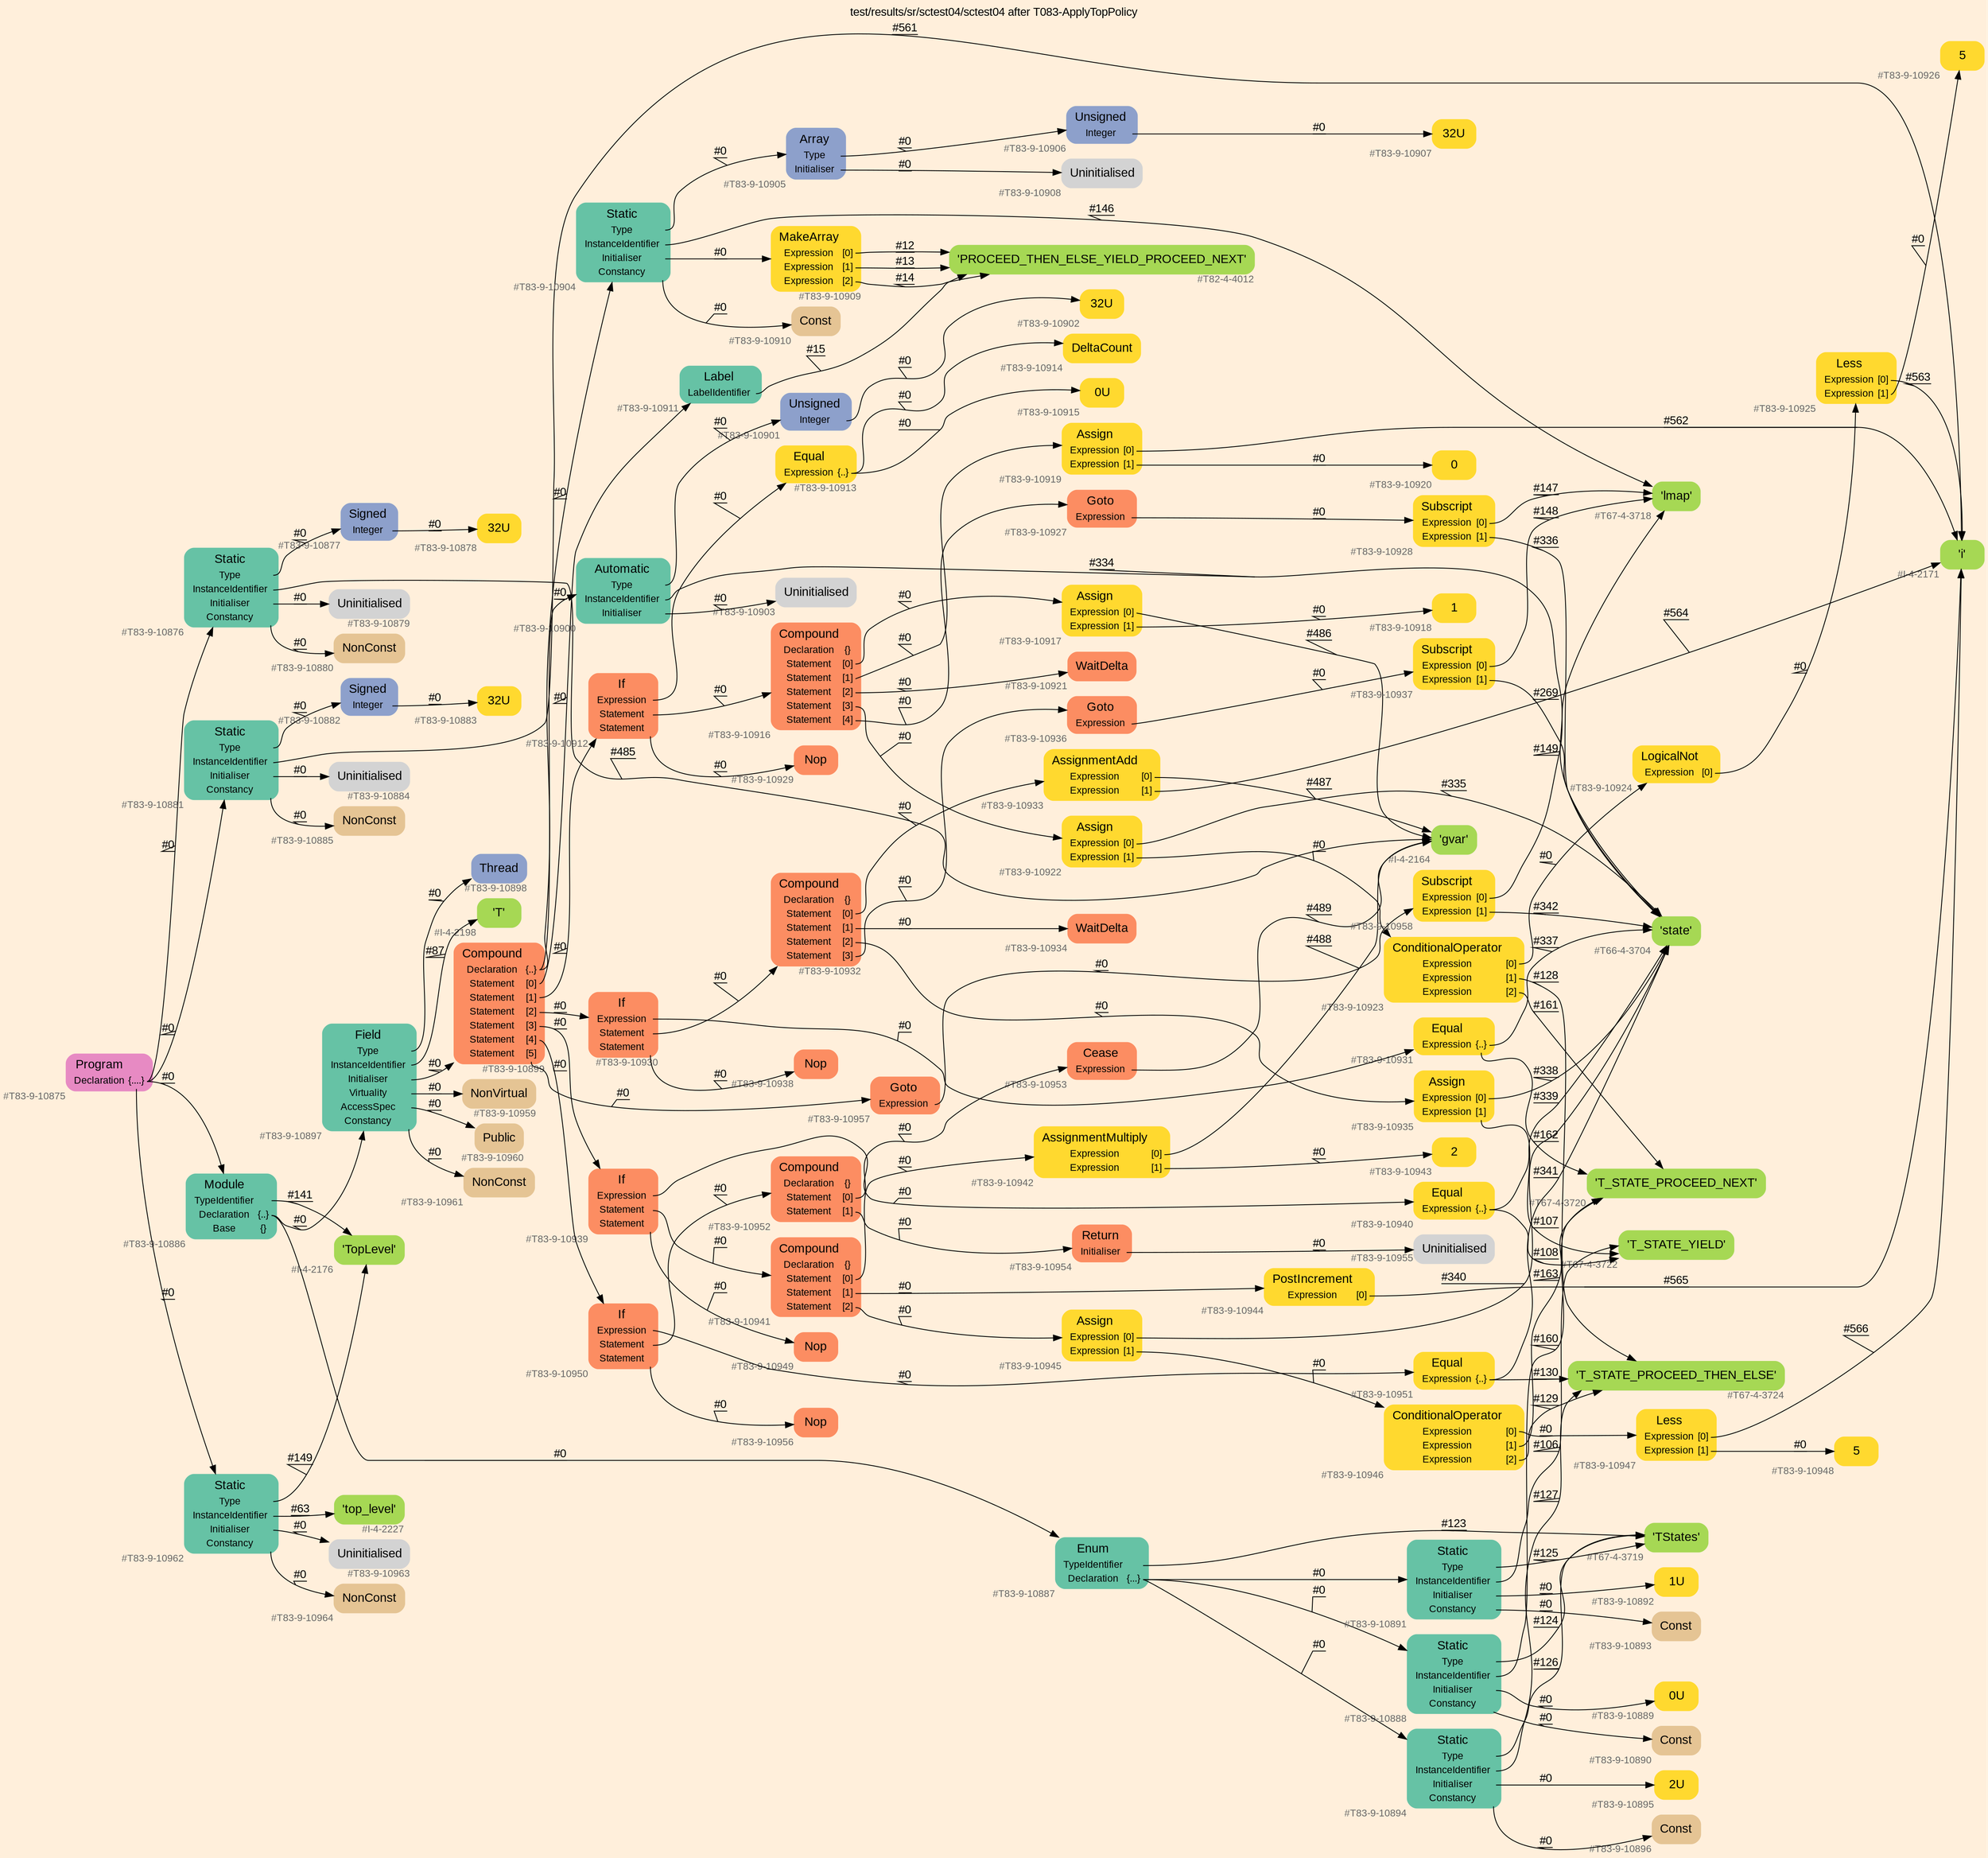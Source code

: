 digraph "test/results/sr/sctest04/sctest04 after T083-ApplyTopPolicy" {
label = "test/results/sr/sctest04/sctest04 after T083-ApplyTopPolicy"
labelloc = t
graph [
    rankdir = "LR"
    ranksep = 0.3
    bgcolor = antiquewhite1
    color = black
    fontcolor = black
    fontname = "Arial"
];
node [
    fontname = "Arial"
];
edge [
    fontname = "Arial"
];

// -------------------- node figure --------------------
// -------- block #T83-9-10875 ----------
"#T83-9-10875" [
    fillcolor = "/set28/4"
    xlabel = "#T83-9-10875"
    fontsize = "12"
    fontcolor = grey40
    shape = "plaintext"
    label = <<TABLE BORDER="0" CELLBORDER="0" CELLSPACING="0">
     <TR><TD><FONT COLOR="black" POINT-SIZE="15">Program</FONT></TD></TR>
     <TR><TD><FONT COLOR="black" POINT-SIZE="12">Declaration</FONT></TD><TD PORT="port0"><FONT COLOR="black" POINT-SIZE="12">{....}</FONT></TD></TR>
    </TABLE>>
    style = "rounded,filled"
];

// -------- block #T83-9-10876 ----------
"#T83-9-10876" [
    fillcolor = "/set28/1"
    xlabel = "#T83-9-10876"
    fontsize = "12"
    fontcolor = grey40
    shape = "plaintext"
    label = <<TABLE BORDER="0" CELLBORDER="0" CELLSPACING="0">
     <TR><TD><FONT COLOR="black" POINT-SIZE="15">Static</FONT></TD></TR>
     <TR><TD><FONT COLOR="black" POINT-SIZE="12">Type</FONT></TD><TD PORT="port0"></TD></TR>
     <TR><TD><FONT COLOR="black" POINT-SIZE="12">InstanceIdentifier</FONT></TD><TD PORT="port1"></TD></TR>
     <TR><TD><FONT COLOR="black" POINT-SIZE="12">Initialiser</FONT></TD><TD PORT="port2"></TD></TR>
     <TR><TD><FONT COLOR="black" POINT-SIZE="12">Constancy</FONT></TD><TD PORT="port3"></TD></TR>
    </TABLE>>
    style = "rounded,filled"
];

// -------- block #T83-9-10877 ----------
"#T83-9-10877" [
    fillcolor = "/set28/3"
    xlabel = "#T83-9-10877"
    fontsize = "12"
    fontcolor = grey40
    shape = "plaintext"
    label = <<TABLE BORDER="0" CELLBORDER="0" CELLSPACING="0">
     <TR><TD><FONT COLOR="black" POINT-SIZE="15">Signed</FONT></TD></TR>
     <TR><TD><FONT COLOR="black" POINT-SIZE="12">Integer</FONT></TD><TD PORT="port0"></TD></TR>
    </TABLE>>
    style = "rounded,filled"
];

// -------- block #T83-9-10878 ----------
"#T83-9-10878" [
    fillcolor = "/set28/6"
    xlabel = "#T83-9-10878"
    fontsize = "12"
    fontcolor = grey40
    shape = "plaintext"
    label = <<TABLE BORDER="0" CELLBORDER="0" CELLSPACING="0">
     <TR><TD><FONT COLOR="black" POINT-SIZE="15">32U</FONT></TD></TR>
    </TABLE>>
    style = "rounded,filled"
];

// -------- block #I-4-2164 ----------
"#I-4-2164" [
    fillcolor = "/set28/5"
    xlabel = "#I-4-2164"
    fontsize = "12"
    fontcolor = grey40
    shape = "plaintext"
    label = <<TABLE BORDER="0" CELLBORDER="0" CELLSPACING="0">
     <TR><TD><FONT COLOR="black" POINT-SIZE="15">'gvar'</FONT></TD></TR>
    </TABLE>>
    style = "rounded,filled"
];

// -------- block #T83-9-10879 ----------
"#T83-9-10879" [
    xlabel = "#T83-9-10879"
    fontsize = "12"
    fontcolor = grey40
    shape = "plaintext"
    label = <<TABLE BORDER="0" CELLBORDER="0" CELLSPACING="0">
     <TR><TD><FONT COLOR="black" POINT-SIZE="15">Uninitialised</FONT></TD></TR>
    </TABLE>>
    style = "rounded,filled"
];

// -------- block #T83-9-10880 ----------
"#T83-9-10880" [
    fillcolor = "/set28/7"
    xlabel = "#T83-9-10880"
    fontsize = "12"
    fontcolor = grey40
    shape = "plaintext"
    label = <<TABLE BORDER="0" CELLBORDER="0" CELLSPACING="0">
     <TR><TD><FONT COLOR="black" POINT-SIZE="15">NonConst</FONT></TD></TR>
    </TABLE>>
    style = "rounded,filled"
];

// -------- block #T83-9-10881 ----------
"#T83-9-10881" [
    fillcolor = "/set28/1"
    xlabel = "#T83-9-10881"
    fontsize = "12"
    fontcolor = grey40
    shape = "plaintext"
    label = <<TABLE BORDER="0" CELLBORDER="0" CELLSPACING="0">
     <TR><TD><FONT COLOR="black" POINT-SIZE="15">Static</FONT></TD></TR>
     <TR><TD><FONT COLOR="black" POINT-SIZE="12">Type</FONT></TD><TD PORT="port0"></TD></TR>
     <TR><TD><FONT COLOR="black" POINT-SIZE="12">InstanceIdentifier</FONT></TD><TD PORT="port1"></TD></TR>
     <TR><TD><FONT COLOR="black" POINT-SIZE="12">Initialiser</FONT></TD><TD PORT="port2"></TD></TR>
     <TR><TD><FONT COLOR="black" POINT-SIZE="12">Constancy</FONT></TD><TD PORT="port3"></TD></TR>
    </TABLE>>
    style = "rounded,filled"
];

// -------- block #T83-9-10882 ----------
"#T83-9-10882" [
    fillcolor = "/set28/3"
    xlabel = "#T83-9-10882"
    fontsize = "12"
    fontcolor = grey40
    shape = "plaintext"
    label = <<TABLE BORDER="0" CELLBORDER="0" CELLSPACING="0">
     <TR><TD><FONT COLOR="black" POINT-SIZE="15">Signed</FONT></TD></TR>
     <TR><TD><FONT COLOR="black" POINT-SIZE="12">Integer</FONT></TD><TD PORT="port0"></TD></TR>
    </TABLE>>
    style = "rounded,filled"
];

// -------- block #T83-9-10883 ----------
"#T83-9-10883" [
    fillcolor = "/set28/6"
    xlabel = "#T83-9-10883"
    fontsize = "12"
    fontcolor = grey40
    shape = "plaintext"
    label = <<TABLE BORDER="0" CELLBORDER="0" CELLSPACING="0">
     <TR><TD><FONT COLOR="black" POINT-SIZE="15">32U</FONT></TD></TR>
    </TABLE>>
    style = "rounded,filled"
];

// -------- block #I-4-2171 ----------
"#I-4-2171" [
    fillcolor = "/set28/5"
    xlabel = "#I-4-2171"
    fontsize = "12"
    fontcolor = grey40
    shape = "plaintext"
    label = <<TABLE BORDER="0" CELLBORDER="0" CELLSPACING="0">
     <TR><TD><FONT COLOR="black" POINT-SIZE="15">'i'</FONT></TD></TR>
    </TABLE>>
    style = "rounded,filled"
];

// -------- block #T83-9-10884 ----------
"#T83-9-10884" [
    xlabel = "#T83-9-10884"
    fontsize = "12"
    fontcolor = grey40
    shape = "plaintext"
    label = <<TABLE BORDER="0" CELLBORDER="0" CELLSPACING="0">
     <TR><TD><FONT COLOR="black" POINT-SIZE="15">Uninitialised</FONT></TD></TR>
    </TABLE>>
    style = "rounded,filled"
];

// -------- block #T83-9-10885 ----------
"#T83-9-10885" [
    fillcolor = "/set28/7"
    xlabel = "#T83-9-10885"
    fontsize = "12"
    fontcolor = grey40
    shape = "plaintext"
    label = <<TABLE BORDER="0" CELLBORDER="0" CELLSPACING="0">
     <TR><TD><FONT COLOR="black" POINT-SIZE="15">NonConst</FONT></TD></TR>
    </TABLE>>
    style = "rounded,filled"
];

// -------- block #T83-9-10886 ----------
"#T83-9-10886" [
    fillcolor = "/set28/1"
    xlabel = "#T83-9-10886"
    fontsize = "12"
    fontcolor = grey40
    shape = "plaintext"
    label = <<TABLE BORDER="0" CELLBORDER="0" CELLSPACING="0">
     <TR><TD><FONT COLOR="black" POINT-SIZE="15">Module</FONT></TD></TR>
     <TR><TD><FONT COLOR="black" POINT-SIZE="12">TypeIdentifier</FONT></TD><TD PORT="port0"></TD></TR>
     <TR><TD><FONT COLOR="black" POINT-SIZE="12">Declaration</FONT></TD><TD PORT="port1"><FONT COLOR="black" POINT-SIZE="12">{..}</FONT></TD></TR>
     <TR><TD><FONT COLOR="black" POINT-SIZE="12">Base</FONT></TD><TD PORT="port2"><FONT COLOR="black" POINT-SIZE="12">{}</FONT></TD></TR>
    </TABLE>>
    style = "rounded,filled"
];

// -------- block #I-4-2176 ----------
"#I-4-2176" [
    fillcolor = "/set28/5"
    xlabel = "#I-4-2176"
    fontsize = "12"
    fontcolor = grey40
    shape = "plaintext"
    label = <<TABLE BORDER="0" CELLBORDER="0" CELLSPACING="0">
     <TR><TD><FONT COLOR="black" POINT-SIZE="15">'TopLevel'</FONT></TD></TR>
    </TABLE>>
    style = "rounded,filled"
];

// -------- block #T83-9-10887 ----------
"#T83-9-10887" [
    fillcolor = "/set28/1"
    xlabel = "#T83-9-10887"
    fontsize = "12"
    fontcolor = grey40
    shape = "plaintext"
    label = <<TABLE BORDER="0" CELLBORDER="0" CELLSPACING="0">
     <TR><TD><FONT COLOR="black" POINT-SIZE="15">Enum</FONT></TD></TR>
     <TR><TD><FONT COLOR="black" POINT-SIZE="12">TypeIdentifier</FONT></TD><TD PORT="port0"></TD></TR>
     <TR><TD><FONT COLOR="black" POINT-SIZE="12">Declaration</FONT></TD><TD PORT="port1"><FONT COLOR="black" POINT-SIZE="12">{...}</FONT></TD></TR>
    </TABLE>>
    style = "rounded,filled"
];

// -------- block #T67-4-3719 ----------
"#T67-4-3719" [
    fillcolor = "/set28/5"
    xlabel = "#T67-4-3719"
    fontsize = "12"
    fontcolor = grey40
    shape = "plaintext"
    label = <<TABLE BORDER="0" CELLBORDER="0" CELLSPACING="0">
     <TR><TD><FONT COLOR="black" POINT-SIZE="15">'TStates'</FONT></TD></TR>
    </TABLE>>
    style = "rounded,filled"
];

// -------- block #T83-9-10888 ----------
"#T83-9-10888" [
    fillcolor = "/set28/1"
    xlabel = "#T83-9-10888"
    fontsize = "12"
    fontcolor = grey40
    shape = "plaintext"
    label = <<TABLE BORDER="0" CELLBORDER="0" CELLSPACING="0">
     <TR><TD><FONT COLOR="black" POINT-SIZE="15">Static</FONT></TD></TR>
     <TR><TD><FONT COLOR="black" POINT-SIZE="12">Type</FONT></TD><TD PORT="port0"></TD></TR>
     <TR><TD><FONT COLOR="black" POINT-SIZE="12">InstanceIdentifier</FONT></TD><TD PORT="port1"></TD></TR>
     <TR><TD><FONT COLOR="black" POINT-SIZE="12">Initialiser</FONT></TD><TD PORT="port2"></TD></TR>
     <TR><TD><FONT COLOR="black" POINT-SIZE="12">Constancy</FONT></TD><TD PORT="port3"></TD></TR>
    </TABLE>>
    style = "rounded,filled"
];

// -------- block #T67-4-3720 ----------
"#T67-4-3720" [
    fillcolor = "/set28/5"
    xlabel = "#T67-4-3720"
    fontsize = "12"
    fontcolor = grey40
    shape = "plaintext"
    label = <<TABLE BORDER="0" CELLBORDER="0" CELLSPACING="0">
     <TR><TD><FONT COLOR="black" POINT-SIZE="15">'T_STATE_PROCEED_NEXT'</FONT></TD></TR>
    </TABLE>>
    style = "rounded,filled"
];

// -------- block #T83-9-10889 ----------
"#T83-9-10889" [
    fillcolor = "/set28/6"
    xlabel = "#T83-9-10889"
    fontsize = "12"
    fontcolor = grey40
    shape = "plaintext"
    label = <<TABLE BORDER="0" CELLBORDER="0" CELLSPACING="0">
     <TR><TD><FONT COLOR="black" POINT-SIZE="15">0U</FONT></TD></TR>
    </TABLE>>
    style = "rounded,filled"
];

// -------- block #T83-9-10890 ----------
"#T83-9-10890" [
    fillcolor = "/set28/7"
    xlabel = "#T83-9-10890"
    fontsize = "12"
    fontcolor = grey40
    shape = "plaintext"
    label = <<TABLE BORDER="0" CELLBORDER="0" CELLSPACING="0">
     <TR><TD><FONT COLOR="black" POINT-SIZE="15">Const</FONT></TD></TR>
    </TABLE>>
    style = "rounded,filled"
];

// -------- block #T83-9-10891 ----------
"#T83-9-10891" [
    fillcolor = "/set28/1"
    xlabel = "#T83-9-10891"
    fontsize = "12"
    fontcolor = grey40
    shape = "plaintext"
    label = <<TABLE BORDER="0" CELLBORDER="0" CELLSPACING="0">
     <TR><TD><FONT COLOR="black" POINT-SIZE="15">Static</FONT></TD></TR>
     <TR><TD><FONT COLOR="black" POINT-SIZE="12">Type</FONT></TD><TD PORT="port0"></TD></TR>
     <TR><TD><FONT COLOR="black" POINT-SIZE="12">InstanceIdentifier</FONT></TD><TD PORT="port1"></TD></TR>
     <TR><TD><FONT COLOR="black" POINT-SIZE="12">Initialiser</FONT></TD><TD PORT="port2"></TD></TR>
     <TR><TD><FONT COLOR="black" POINT-SIZE="12">Constancy</FONT></TD><TD PORT="port3"></TD></TR>
    </TABLE>>
    style = "rounded,filled"
];

// -------- block #T67-4-3722 ----------
"#T67-4-3722" [
    fillcolor = "/set28/5"
    xlabel = "#T67-4-3722"
    fontsize = "12"
    fontcolor = grey40
    shape = "plaintext"
    label = <<TABLE BORDER="0" CELLBORDER="0" CELLSPACING="0">
     <TR><TD><FONT COLOR="black" POINT-SIZE="15">'T_STATE_YIELD'</FONT></TD></TR>
    </TABLE>>
    style = "rounded,filled"
];

// -------- block #T83-9-10892 ----------
"#T83-9-10892" [
    fillcolor = "/set28/6"
    xlabel = "#T83-9-10892"
    fontsize = "12"
    fontcolor = grey40
    shape = "plaintext"
    label = <<TABLE BORDER="0" CELLBORDER="0" CELLSPACING="0">
     <TR><TD><FONT COLOR="black" POINT-SIZE="15">1U</FONT></TD></TR>
    </TABLE>>
    style = "rounded,filled"
];

// -------- block #T83-9-10893 ----------
"#T83-9-10893" [
    fillcolor = "/set28/7"
    xlabel = "#T83-9-10893"
    fontsize = "12"
    fontcolor = grey40
    shape = "plaintext"
    label = <<TABLE BORDER="0" CELLBORDER="0" CELLSPACING="0">
     <TR><TD><FONT COLOR="black" POINT-SIZE="15">Const</FONT></TD></TR>
    </TABLE>>
    style = "rounded,filled"
];

// -------- block #T83-9-10894 ----------
"#T83-9-10894" [
    fillcolor = "/set28/1"
    xlabel = "#T83-9-10894"
    fontsize = "12"
    fontcolor = grey40
    shape = "plaintext"
    label = <<TABLE BORDER="0" CELLBORDER="0" CELLSPACING="0">
     <TR><TD><FONT COLOR="black" POINT-SIZE="15">Static</FONT></TD></TR>
     <TR><TD><FONT COLOR="black" POINT-SIZE="12">Type</FONT></TD><TD PORT="port0"></TD></TR>
     <TR><TD><FONT COLOR="black" POINT-SIZE="12">InstanceIdentifier</FONT></TD><TD PORT="port1"></TD></TR>
     <TR><TD><FONT COLOR="black" POINT-SIZE="12">Initialiser</FONT></TD><TD PORT="port2"></TD></TR>
     <TR><TD><FONT COLOR="black" POINT-SIZE="12">Constancy</FONT></TD><TD PORT="port3"></TD></TR>
    </TABLE>>
    style = "rounded,filled"
];

// -------- block #T67-4-3724 ----------
"#T67-4-3724" [
    fillcolor = "/set28/5"
    xlabel = "#T67-4-3724"
    fontsize = "12"
    fontcolor = grey40
    shape = "plaintext"
    label = <<TABLE BORDER="0" CELLBORDER="0" CELLSPACING="0">
     <TR><TD><FONT COLOR="black" POINT-SIZE="15">'T_STATE_PROCEED_THEN_ELSE'</FONT></TD></TR>
    </TABLE>>
    style = "rounded,filled"
];

// -------- block #T83-9-10895 ----------
"#T83-9-10895" [
    fillcolor = "/set28/6"
    xlabel = "#T83-9-10895"
    fontsize = "12"
    fontcolor = grey40
    shape = "plaintext"
    label = <<TABLE BORDER="0" CELLBORDER="0" CELLSPACING="0">
     <TR><TD><FONT COLOR="black" POINT-SIZE="15">2U</FONT></TD></TR>
    </TABLE>>
    style = "rounded,filled"
];

// -------- block #T83-9-10896 ----------
"#T83-9-10896" [
    fillcolor = "/set28/7"
    xlabel = "#T83-9-10896"
    fontsize = "12"
    fontcolor = grey40
    shape = "plaintext"
    label = <<TABLE BORDER="0" CELLBORDER="0" CELLSPACING="0">
     <TR><TD><FONT COLOR="black" POINT-SIZE="15">Const</FONT></TD></TR>
    </TABLE>>
    style = "rounded,filled"
];

// -------- block #T83-9-10897 ----------
"#T83-9-10897" [
    fillcolor = "/set28/1"
    xlabel = "#T83-9-10897"
    fontsize = "12"
    fontcolor = grey40
    shape = "plaintext"
    label = <<TABLE BORDER="0" CELLBORDER="0" CELLSPACING="0">
     <TR><TD><FONT COLOR="black" POINT-SIZE="15">Field</FONT></TD></TR>
     <TR><TD><FONT COLOR="black" POINT-SIZE="12">Type</FONT></TD><TD PORT="port0"></TD></TR>
     <TR><TD><FONT COLOR="black" POINT-SIZE="12">InstanceIdentifier</FONT></TD><TD PORT="port1"></TD></TR>
     <TR><TD><FONT COLOR="black" POINT-SIZE="12">Initialiser</FONT></TD><TD PORT="port2"></TD></TR>
     <TR><TD><FONT COLOR="black" POINT-SIZE="12">Virtuality</FONT></TD><TD PORT="port3"></TD></TR>
     <TR><TD><FONT COLOR="black" POINT-SIZE="12">AccessSpec</FONT></TD><TD PORT="port4"></TD></TR>
     <TR><TD><FONT COLOR="black" POINT-SIZE="12">Constancy</FONT></TD><TD PORT="port5"></TD></TR>
    </TABLE>>
    style = "rounded,filled"
];

// -------- block #T83-9-10898 ----------
"#T83-9-10898" [
    fillcolor = "/set28/3"
    xlabel = "#T83-9-10898"
    fontsize = "12"
    fontcolor = grey40
    shape = "plaintext"
    label = <<TABLE BORDER="0" CELLBORDER="0" CELLSPACING="0">
     <TR><TD><FONT COLOR="black" POINT-SIZE="15">Thread</FONT></TD></TR>
    </TABLE>>
    style = "rounded,filled"
];

// -------- block #I-4-2198 ----------
"#I-4-2198" [
    fillcolor = "/set28/5"
    xlabel = "#I-4-2198"
    fontsize = "12"
    fontcolor = grey40
    shape = "plaintext"
    label = <<TABLE BORDER="0" CELLBORDER="0" CELLSPACING="0">
     <TR><TD><FONT COLOR="black" POINT-SIZE="15">'T'</FONT></TD></TR>
    </TABLE>>
    style = "rounded,filled"
];

// -------- block #T83-9-10899 ----------
"#T83-9-10899" [
    fillcolor = "/set28/2"
    xlabel = "#T83-9-10899"
    fontsize = "12"
    fontcolor = grey40
    shape = "plaintext"
    label = <<TABLE BORDER="0" CELLBORDER="0" CELLSPACING="0">
     <TR><TD><FONT COLOR="black" POINT-SIZE="15">Compound</FONT></TD></TR>
     <TR><TD><FONT COLOR="black" POINT-SIZE="12">Declaration</FONT></TD><TD PORT="port0"><FONT COLOR="black" POINT-SIZE="12">{..}</FONT></TD></TR>
     <TR><TD><FONT COLOR="black" POINT-SIZE="12">Statement</FONT></TD><TD PORT="port1"><FONT COLOR="black" POINT-SIZE="12">[0]</FONT></TD></TR>
     <TR><TD><FONT COLOR="black" POINT-SIZE="12">Statement</FONT></TD><TD PORT="port2"><FONT COLOR="black" POINT-SIZE="12">[1]</FONT></TD></TR>
     <TR><TD><FONT COLOR="black" POINT-SIZE="12">Statement</FONT></TD><TD PORT="port3"><FONT COLOR="black" POINT-SIZE="12">[2]</FONT></TD></TR>
     <TR><TD><FONT COLOR="black" POINT-SIZE="12">Statement</FONT></TD><TD PORT="port4"><FONT COLOR="black" POINT-SIZE="12">[3]</FONT></TD></TR>
     <TR><TD><FONT COLOR="black" POINT-SIZE="12">Statement</FONT></TD><TD PORT="port5"><FONT COLOR="black" POINT-SIZE="12">[4]</FONT></TD></TR>
     <TR><TD><FONT COLOR="black" POINT-SIZE="12">Statement</FONT></TD><TD PORT="port6"><FONT COLOR="black" POINT-SIZE="12">[5]</FONT></TD></TR>
    </TABLE>>
    style = "rounded,filled"
];

// -------- block #T83-9-10900 ----------
"#T83-9-10900" [
    fillcolor = "/set28/1"
    xlabel = "#T83-9-10900"
    fontsize = "12"
    fontcolor = grey40
    shape = "plaintext"
    label = <<TABLE BORDER="0" CELLBORDER="0" CELLSPACING="0">
     <TR><TD><FONT COLOR="black" POINT-SIZE="15">Automatic</FONT></TD></TR>
     <TR><TD><FONT COLOR="black" POINT-SIZE="12">Type</FONT></TD><TD PORT="port0"></TD></TR>
     <TR><TD><FONT COLOR="black" POINT-SIZE="12">InstanceIdentifier</FONT></TD><TD PORT="port1"></TD></TR>
     <TR><TD><FONT COLOR="black" POINT-SIZE="12">Initialiser</FONT></TD><TD PORT="port2"></TD></TR>
    </TABLE>>
    style = "rounded,filled"
];

// -------- block #T83-9-10901 ----------
"#T83-9-10901" [
    fillcolor = "/set28/3"
    xlabel = "#T83-9-10901"
    fontsize = "12"
    fontcolor = grey40
    shape = "plaintext"
    label = <<TABLE BORDER="0" CELLBORDER="0" CELLSPACING="0">
     <TR><TD><FONT COLOR="black" POINT-SIZE="15">Unsigned</FONT></TD></TR>
     <TR><TD><FONT COLOR="black" POINT-SIZE="12">Integer</FONT></TD><TD PORT="port0"></TD></TR>
    </TABLE>>
    style = "rounded,filled"
];

// -------- block #T83-9-10902 ----------
"#T83-9-10902" [
    fillcolor = "/set28/6"
    xlabel = "#T83-9-10902"
    fontsize = "12"
    fontcolor = grey40
    shape = "plaintext"
    label = <<TABLE BORDER="0" CELLBORDER="0" CELLSPACING="0">
     <TR><TD><FONT COLOR="black" POINT-SIZE="15">32U</FONT></TD></TR>
    </TABLE>>
    style = "rounded,filled"
];

// -------- block #T66-4-3704 ----------
"#T66-4-3704" [
    fillcolor = "/set28/5"
    xlabel = "#T66-4-3704"
    fontsize = "12"
    fontcolor = grey40
    shape = "plaintext"
    label = <<TABLE BORDER="0" CELLBORDER="0" CELLSPACING="0">
     <TR><TD><FONT COLOR="black" POINT-SIZE="15">'state'</FONT></TD></TR>
    </TABLE>>
    style = "rounded,filled"
];

// -------- block #T83-9-10903 ----------
"#T83-9-10903" [
    xlabel = "#T83-9-10903"
    fontsize = "12"
    fontcolor = grey40
    shape = "plaintext"
    label = <<TABLE BORDER="0" CELLBORDER="0" CELLSPACING="0">
     <TR><TD><FONT COLOR="black" POINT-SIZE="15">Uninitialised</FONT></TD></TR>
    </TABLE>>
    style = "rounded,filled"
];

// -------- block #T83-9-10904 ----------
"#T83-9-10904" [
    fillcolor = "/set28/1"
    xlabel = "#T83-9-10904"
    fontsize = "12"
    fontcolor = grey40
    shape = "plaintext"
    label = <<TABLE BORDER="0" CELLBORDER="0" CELLSPACING="0">
     <TR><TD><FONT COLOR="black" POINT-SIZE="15">Static</FONT></TD></TR>
     <TR><TD><FONT COLOR="black" POINT-SIZE="12">Type</FONT></TD><TD PORT="port0"></TD></TR>
     <TR><TD><FONT COLOR="black" POINT-SIZE="12">InstanceIdentifier</FONT></TD><TD PORT="port1"></TD></TR>
     <TR><TD><FONT COLOR="black" POINT-SIZE="12">Initialiser</FONT></TD><TD PORT="port2"></TD></TR>
     <TR><TD><FONT COLOR="black" POINT-SIZE="12">Constancy</FONT></TD><TD PORT="port3"></TD></TR>
    </TABLE>>
    style = "rounded,filled"
];

// -------- block #T83-9-10905 ----------
"#T83-9-10905" [
    fillcolor = "/set28/3"
    xlabel = "#T83-9-10905"
    fontsize = "12"
    fontcolor = grey40
    shape = "plaintext"
    label = <<TABLE BORDER="0" CELLBORDER="0" CELLSPACING="0">
     <TR><TD><FONT COLOR="black" POINT-SIZE="15">Array</FONT></TD></TR>
     <TR><TD><FONT COLOR="black" POINT-SIZE="12">Type</FONT></TD><TD PORT="port0"></TD></TR>
     <TR><TD><FONT COLOR="black" POINT-SIZE="12">Initialiser</FONT></TD><TD PORT="port1"></TD></TR>
    </TABLE>>
    style = "rounded,filled"
];

// -------- block #T83-9-10906 ----------
"#T83-9-10906" [
    fillcolor = "/set28/3"
    xlabel = "#T83-9-10906"
    fontsize = "12"
    fontcolor = grey40
    shape = "plaintext"
    label = <<TABLE BORDER="0" CELLBORDER="0" CELLSPACING="0">
     <TR><TD><FONT COLOR="black" POINT-SIZE="15">Unsigned</FONT></TD></TR>
     <TR><TD><FONT COLOR="black" POINT-SIZE="12">Integer</FONT></TD><TD PORT="port0"></TD></TR>
    </TABLE>>
    style = "rounded,filled"
];

// -------- block #T83-9-10907 ----------
"#T83-9-10907" [
    fillcolor = "/set28/6"
    xlabel = "#T83-9-10907"
    fontsize = "12"
    fontcolor = grey40
    shape = "plaintext"
    label = <<TABLE BORDER="0" CELLBORDER="0" CELLSPACING="0">
     <TR><TD><FONT COLOR="black" POINT-SIZE="15">32U</FONT></TD></TR>
    </TABLE>>
    style = "rounded,filled"
];

// -------- block #T83-9-10908 ----------
"#T83-9-10908" [
    xlabel = "#T83-9-10908"
    fontsize = "12"
    fontcolor = grey40
    shape = "plaintext"
    label = <<TABLE BORDER="0" CELLBORDER="0" CELLSPACING="0">
     <TR><TD><FONT COLOR="black" POINT-SIZE="15">Uninitialised</FONT></TD></TR>
    </TABLE>>
    style = "rounded,filled"
];

// -------- block #T67-4-3718 ----------
"#T67-4-3718" [
    fillcolor = "/set28/5"
    xlabel = "#T67-4-3718"
    fontsize = "12"
    fontcolor = grey40
    shape = "plaintext"
    label = <<TABLE BORDER="0" CELLBORDER="0" CELLSPACING="0">
     <TR><TD><FONT COLOR="black" POINT-SIZE="15">'lmap'</FONT></TD></TR>
    </TABLE>>
    style = "rounded,filled"
];

// -------- block #T83-9-10909 ----------
"#T83-9-10909" [
    fillcolor = "/set28/6"
    xlabel = "#T83-9-10909"
    fontsize = "12"
    fontcolor = grey40
    shape = "plaintext"
    label = <<TABLE BORDER="0" CELLBORDER="0" CELLSPACING="0">
     <TR><TD><FONT COLOR="black" POINT-SIZE="15">MakeArray</FONT></TD></TR>
     <TR><TD><FONT COLOR="black" POINT-SIZE="12">Expression</FONT></TD><TD PORT="port0"><FONT COLOR="black" POINT-SIZE="12">[0]</FONT></TD></TR>
     <TR><TD><FONT COLOR="black" POINT-SIZE="12">Expression</FONT></TD><TD PORT="port1"><FONT COLOR="black" POINT-SIZE="12">[1]</FONT></TD></TR>
     <TR><TD><FONT COLOR="black" POINT-SIZE="12">Expression</FONT></TD><TD PORT="port2"><FONT COLOR="black" POINT-SIZE="12">[2]</FONT></TD></TR>
    </TABLE>>
    style = "rounded,filled"
];

// -------- block #T82-4-4012 ----------
"#T82-4-4012" [
    fillcolor = "/set28/5"
    xlabel = "#T82-4-4012"
    fontsize = "12"
    fontcolor = grey40
    shape = "plaintext"
    label = <<TABLE BORDER="0" CELLBORDER="0" CELLSPACING="0">
     <TR><TD><FONT COLOR="black" POINT-SIZE="15">'PROCEED_THEN_ELSE_YIELD_PROCEED_NEXT'</FONT></TD></TR>
    </TABLE>>
    style = "rounded,filled"
];

// -------- block #T83-9-10910 ----------
"#T83-9-10910" [
    fillcolor = "/set28/7"
    xlabel = "#T83-9-10910"
    fontsize = "12"
    fontcolor = grey40
    shape = "plaintext"
    label = <<TABLE BORDER="0" CELLBORDER="0" CELLSPACING="0">
     <TR><TD><FONT COLOR="black" POINT-SIZE="15">Const</FONT></TD></TR>
    </TABLE>>
    style = "rounded,filled"
];

// -------- block #T83-9-10911 ----------
"#T83-9-10911" [
    fillcolor = "/set28/1"
    xlabel = "#T83-9-10911"
    fontsize = "12"
    fontcolor = grey40
    shape = "plaintext"
    label = <<TABLE BORDER="0" CELLBORDER="0" CELLSPACING="0">
     <TR><TD><FONT COLOR="black" POINT-SIZE="15">Label</FONT></TD></TR>
     <TR><TD><FONT COLOR="black" POINT-SIZE="12">LabelIdentifier</FONT></TD><TD PORT="port0"></TD></TR>
    </TABLE>>
    style = "rounded,filled"
];

// -------- block #T83-9-10912 ----------
"#T83-9-10912" [
    fillcolor = "/set28/2"
    xlabel = "#T83-9-10912"
    fontsize = "12"
    fontcolor = grey40
    shape = "plaintext"
    label = <<TABLE BORDER="0" CELLBORDER="0" CELLSPACING="0">
     <TR><TD><FONT COLOR="black" POINT-SIZE="15">If</FONT></TD></TR>
     <TR><TD><FONT COLOR="black" POINT-SIZE="12">Expression</FONT></TD><TD PORT="port0"></TD></TR>
     <TR><TD><FONT COLOR="black" POINT-SIZE="12">Statement</FONT></TD><TD PORT="port1"></TD></TR>
     <TR><TD><FONT COLOR="black" POINT-SIZE="12">Statement</FONT></TD><TD PORT="port2"></TD></TR>
    </TABLE>>
    style = "rounded,filled"
];

// -------- block #T83-9-10913 ----------
"#T83-9-10913" [
    fillcolor = "/set28/6"
    xlabel = "#T83-9-10913"
    fontsize = "12"
    fontcolor = grey40
    shape = "plaintext"
    label = <<TABLE BORDER="0" CELLBORDER="0" CELLSPACING="0">
     <TR><TD><FONT COLOR="black" POINT-SIZE="15">Equal</FONT></TD></TR>
     <TR><TD><FONT COLOR="black" POINT-SIZE="12">Expression</FONT></TD><TD PORT="port0"><FONT COLOR="black" POINT-SIZE="12">{..}</FONT></TD></TR>
    </TABLE>>
    style = "rounded,filled"
];

// -------- block #T83-9-10914 ----------
"#T83-9-10914" [
    fillcolor = "/set28/6"
    xlabel = "#T83-9-10914"
    fontsize = "12"
    fontcolor = grey40
    shape = "plaintext"
    label = <<TABLE BORDER="0" CELLBORDER="0" CELLSPACING="0">
     <TR><TD><FONT COLOR="black" POINT-SIZE="15">DeltaCount</FONT></TD></TR>
    </TABLE>>
    style = "rounded,filled"
];

// -------- block #T83-9-10915 ----------
"#T83-9-10915" [
    fillcolor = "/set28/6"
    xlabel = "#T83-9-10915"
    fontsize = "12"
    fontcolor = grey40
    shape = "plaintext"
    label = <<TABLE BORDER="0" CELLBORDER="0" CELLSPACING="0">
     <TR><TD><FONT COLOR="black" POINT-SIZE="15">0U</FONT></TD></TR>
    </TABLE>>
    style = "rounded,filled"
];

// -------- block #T83-9-10916 ----------
"#T83-9-10916" [
    fillcolor = "/set28/2"
    xlabel = "#T83-9-10916"
    fontsize = "12"
    fontcolor = grey40
    shape = "plaintext"
    label = <<TABLE BORDER="0" CELLBORDER="0" CELLSPACING="0">
     <TR><TD><FONT COLOR="black" POINT-SIZE="15">Compound</FONT></TD></TR>
     <TR><TD><FONT COLOR="black" POINT-SIZE="12">Declaration</FONT></TD><TD PORT="port0"><FONT COLOR="black" POINT-SIZE="12">{}</FONT></TD></TR>
     <TR><TD><FONT COLOR="black" POINT-SIZE="12">Statement</FONT></TD><TD PORT="port1"><FONT COLOR="black" POINT-SIZE="12">[0]</FONT></TD></TR>
     <TR><TD><FONT COLOR="black" POINT-SIZE="12">Statement</FONT></TD><TD PORT="port2"><FONT COLOR="black" POINT-SIZE="12">[1]</FONT></TD></TR>
     <TR><TD><FONT COLOR="black" POINT-SIZE="12">Statement</FONT></TD><TD PORT="port3"><FONT COLOR="black" POINT-SIZE="12">[2]</FONT></TD></TR>
     <TR><TD><FONT COLOR="black" POINT-SIZE="12">Statement</FONT></TD><TD PORT="port4"><FONT COLOR="black" POINT-SIZE="12">[3]</FONT></TD></TR>
     <TR><TD><FONT COLOR="black" POINT-SIZE="12">Statement</FONT></TD><TD PORT="port5"><FONT COLOR="black" POINT-SIZE="12">[4]</FONT></TD></TR>
    </TABLE>>
    style = "rounded,filled"
];

// -------- block #T83-9-10917 ----------
"#T83-9-10917" [
    fillcolor = "/set28/6"
    xlabel = "#T83-9-10917"
    fontsize = "12"
    fontcolor = grey40
    shape = "plaintext"
    label = <<TABLE BORDER="0" CELLBORDER="0" CELLSPACING="0">
     <TR><TD><FONT COLOR="black" POINT-SIZE="15">Assign</FONT></TD></TR>
     <TR><TD><FONT COLOR="black" POINT-SIZE="12">Expression</FONT></TD><TD PORT="port0"><FONT COLOR="black" POINT-SIZE="12">[0]</FONT></TD></TR>
     <TR><TD><FONT COLOR="black" POINT-SIZE="12">Expression</FONT></TD><TD PORT="port1"><FONT COLOR="black" POINT-SIZE="12">[1]</FONT></TD></TR>
    </TABLE>>
    style = "rounded,filled"
];

// -------- block #T83-9-10918 ----------
"#T83-9-10918" [
    fillcolor = "/set28/6"
    xlabel = "#T83-9-10918"
    fontsize = "12"
    fontcolor = grey40
    shape = "plaintext"
    label = <<TABLE BORDER="0" CELLBORDER="0" CELLSPACING="0">
     <TR><TD><FONT COLOR="black" POINT-SIZE="15">1</FONT></TD></TR>
    </TABLE>>
    style = "rounded,filled"
];

// -------- block #T83-9-10919 ----------
"#T83-9-10919" [
    fillcolor = "/set28/6"
    xlabel = "#T83-9-10919"
    fontsize = "12"
    fontcolor = grey40
    shape = "plaintext"
    label = <<TABLE BORDER="0" CELLBORDER="0" CELLSPACING="0">
     <TR><TD><FONT COLOR="black" POINT-SIZE="15">Assign</FONT></TD></TR>
     <TR><TD><FONT COLOR="black" POINT-SIZE="12">Expression</FONT></TD><TD PORT="port0"><FONT COLOR="black" POINT-SIZE="12">[0]</FONT></TD></TR>
     <TR><TD><FONT COLOR="black" POINT-SIZE="12">Expression</FONT></TD><TD PORT="port1"><FONT COLOR="black" POINT-SIZE="12">[1]</FONT></TD></TR>
    </TABLE>>
    style = "rounded,filled"
];

// -------- block #T83-9-10920 ----------
"#T83-9-10920" [
    fillcolor = "/set28/6"
    xlabel = "#T83-9-10920"
    fontsize = "12"
    fontcolor = grey40
    shape = "plaintext"
    label = <<TABLE BORDER="0" CELLBORDER="0" CELLSPACING="0">
     <TR><TD><FONT COLOR="black" POINT-SIZE="15">0</FONT></TD></TR>
    </TABLE>>
    style = "rounded,filled"
];

// -------- block #T83-9-10921 ----------
"#T83-9-10921" [
    fillcolor = "/set28/2"
    xlabel = "#T83-9-10921"
    fontsize = "12"
    fontcolor = grey40
    shape = "plaintext"
    label = <<TABLE BORDER="0" CELLBORDER="0" CELLSPACING="0">
     <TR><TD><FONT COLOR="black" POINT-SIZE="15">WaitDelta</FONT></TD></TR>
    </TABLE>>
    style = "rounded,filled"
];

// -------- block #T83-9-10922 ----------
"#T83-9-10922" [
    fillcolor = "/set28/6"
    xlabel = "#T83-9-10922"
    fontsize = "12"
    fontcolor = grey40
    shape = "plaintext"
    label = <<TABLE BORDER="0" CELLBORDER="0" CELLSPACING="0">
     <TR><TD><FONT COLOR="black" POINT-SIZE="15">Assign</FONT></TD></TR>
     <TR><TD><FONT COLOR="black" POINT-SIZE="12">Expression</FONT></TD><TD PORT="port0"><FONT COLOR="black" POINT-SIZE="12">[0]</FONT></TD></TR>
     <TR><TD><FONT COLOR="black" POINT-SIZE="12">Expression</FONT></TD><TD PORT="port1"><FONT COLOR="black" POINT-SIZE="12">[1]</FONT></TD></TR>
    </TABLE>>
    style = "rounded,filled"
];

// -------- block #T83-9-10923 ----------
"#T83-9-10923" [
    fillcolor = "/set28/6"
    xlabel = "#T83-9-10923"
    fontsize = "12"
    fontcolor = grey40
    shape = "plaintext"
    label = <<TABLE BORDER="0" CELLBORDER="0" CELLSPACING="0">
     <TR><TD><FONT COLOR="black" POINT-SIZE="15">ConditionalOperator</FONT></TD></TR>
     <TR><TD><FONT COLOR="black" POINT-SIZE="12">Expression</FONT></TD><TD PORT="port0"><FONT COLOR="black" POINT-SIZE="12">[0]</FONT></TD></TR>
     <TR><TD><FONT COLOR="black" POINT-SIZE="12">Expression</FONT></TD><TD PORT="port1"><FONT COLOR="black" POINT-SIZE="12">[1]</FONT></TD></TR>
     <TR><TD><FONT COLOR="black" POINT-SIZE="12">Expression</FONT></TD><TD PORT="port2"><FONT COLOR="black" POINT-SIZE="12">[2]</FONT></TD></TR>
    </TABLE>>
    style = "rounded,filled"
];

// -------- block #T83-9-10924 ----------
"#T83-9-10924" [
    fillcolor = "/set28/6"
    xlabel = "#T83-9-10924"
    fontsize = "12"
    fontcolor = grey40
    shape = "plaintext"
    label = <<TABLE BORDER="0" CELLBORDER="0" CELLSPACING="0">
     <TR><TD><FONT COLOR="black" POINT-SIZE="15">LogicalNot</FONT></TD></TR>
     <TR><TD><FONT COLOR="black" POINT-SIZE="12">Expression</FONT></TD><TD PORT="port0"><FONT COLOR="black" POINT-SIZE="12">[0]</FONT></TD></TR>
    </TABLE>>
    style = "rounded,filled"
];

// -------- block #T83-9-10925 ----------
"#T83-9-10925" [
    fillcolor = "/set28/6"
    xlabel = "#T83-9-10925"
    fontsize = "12"
    fontcolor = grey40
    shape = "plaintext"
    label = <<TABLE BORDER="0" CELLBORDER="0" CELLSPACING="0">
     <TR><TD><FONT COLOR="black" POINT-SIZE="15">Less</FONT></TD></TR>
     <TR><TD><FONT COLOR="black" POINT-SIZE="12">Expression</FONT></TD><TD PORT="port0"><FONT COLOR="black" POINT-SIZE="12">[0]</FONT></TD></TR>
     <TR><TD><FONT COLOR="black" POINT-SIZE="12">Expression</FONT></TD><TD PORT="port1"><FONT COLOR="black" POINT-SIZE="12">[1]</FONT></TD></TR>
    </TABLE>>
    style = "rounded,filled"
];

// -------- block #T83-9-10926 ----------
"#T83-9-10926" [
    fillcolor = "/set28/6"
    xlabel = "#T83-9-10926"
    fontsize = "12"
    fontcolor = grey40
    shape = "plaintext"
    label = <<TABLE BORDER="0" CELLBORDER="0" CELLSPACING="0">
     <TR><TD><FONT COLOR="black" POINT-SIZE="15">5</FONT></TD></TR>
    </TABLE>>
    style = "rounded,filled"
];

// -------- block #T83-9-10927 ----------
"#T83-9-10927" [
    fillcolor = "/set28/2"
    xlabel = "#T83-9-10927"
    fontsize = "12"
    fontcolor = grey40
    shape = "plaintext"
    label = <<TABLE BORDER="0" CELLBORDER="0" CELLSPACING="0">
     <TR><TD><FONT COLOR="black" POINT-SIZE="15">Goto</FONT></TD></TR>
     <TR><TD><FONT COLOR="black" POINT-SIZE="12">Expression</FONT></TD><TD PORT="port0"></TD></TR>
    </TABLE>>
    style = "rounded,filled"
];

// -------- block #T83-9-10928 ----------
"#T83-9-10928" [
    fillcolor = "/set28/6"
    xlabel = "#T83-9-10928"
    fontsize = "12"
    fontcolor = grey40
    shape = "plaintext"
    label = <<TABLE BORDER="0" CELLBORDER="0" CELLSPACING="0">
     <TR><TD><FONT COLOR="black" POINT-SIZE="15">Subscript</FONT></TD></TR>
     <TR><TD><FONT COLOR="black" POINT-SIZE="12">Expression</FONT></TD><TD PORT="port0"><FONT COLOR="black" POINT-SIZE="12">[0]</FONT></TD></TR>
     <TR><TD><FONT COLOR="black" POINT-SIZE="12">Expression</FONT></TD><TD PORT="port1"><FONT COLOR="black" POINT-SIZE="12">[1]</FONT></TD></TR>
    </TABLE>>
    style = "rounded,filled"
];

// -------- block #T83-9-10929 ----------
"#T83-9-10929" [
    fillcolor = "/set28/2"
    xlabel = "#T83-9-10929"
    fontsize = "12"
    fontcolor = grey40
    shape = "plaintext"
    label = <<TABLE BORDER="0" CELLBORDER="0" CELLSPACING="0">
     <TR><TD><FONT COLOR="black" POINT-SIZE="15">Nop</FONT></TD></TR>
    </TABLE>>
    style = "rounded,filled"
];

// -------- block #T83-9-10930 ----------
"#T83-9-10930" [
    fillcolor = "/set28/2"
    xlabel = "#T83-9-10930"
    fontsize = "12"
    fontcolor = grey40
    shape = "plaintext"
    label = <<TABLE BORDER="0" CELLBORDER="0" CELLSPACING="0">
     <TR><TD><FONT COLOR="black" POINT-SIZE="15">If</FONT></TD></TR>
     <TR><TD><FONT COLOR="black" POINT-SIZE="12">Expression</FONT></TD><TD PORT="port0"></TD></TR>
     <TR><TD><FONT COLOR="black" POINT-SIZE="12">Statement</FONT></TD><TD PORT="port1"></TD></TR>
     <TR><TD><FONT COLOR="black" POINT-SIZE="12">Statement</FONT></TD><TD PORT="port2"></TD></TR>
    </TABLE>>
    style = "rounded,filled"
];

// -------- block #T83-9-10931 ----------
"#T83-9-10931" [
    fillcolor = "/set28/6"
    xlabel = "#T83-9-10931"
    fontsize = "12"
    fontcolor = grey40
    shape = "plaintext"
    label = <<TABLE BORDER="0" CELLBORDER="0" CELLSPACING="0">
     <TR><TD><FONT COLOR="black" POINT-SIZE="15">Equal</FONT></TD></TR>
     <TR><TD><FONT COLOR="black" POINT-SIZE="12">Expression</FONT></TD><TD PORT="port0"><FONT COLOR="black" POINT-SIZE="12">{..}</FONT></TD></TR>
    </TABLE>>
    style = "rounded,filled"
];

// -------- block #T83-9-10932 ----------
"#T83-9-10932" [
    fillcolor = "/set28/2"
    xlabel = "#T83-9-10932"
    fontsize = "12"
    fontcolor = grey40
    shape = "plaintext"
    label = <<TABLE BORDER="0" CELLBORDER="0" CELLSPACING="0">
     <TR><TD><FONT COLOR="black" POINT-SIZE="15">Compound</FONT></TD></TR>
     <TR><TD><FONT COLOR="black" POINT-SIZE="12">Declaration</FONT></TD><TD PORT="port0"><FONT COLOR="black" POINT-SIZE="12">{}</FONT></TD></TR>
     <TR><TD><FONT COLOR="black" POINT-SIZE="12">Statement</FONT></TD><TD PORT="port1"><FONT COLOR="black" POINT-SIZE="12">[0]</FONT></TD></TR>
     <TR><TD><FONT COLOR="black" POINT-SIZE="12">Statement</FONT></TD><TD PORT="port2"><FONT COLOR="black" POINT-SIZE="12">[1]</FONT></TD></TR>
     <TR><TD><FONT COLOR="black" POINT-SIZE="12">Statement</FONT></TD><TD PORT="port3"><FONT COLOR="black" POINT-SIZE="12">[2]</FONT></TD></TR>
     <TR><TD><FONT COLOR="black" POINT-SIZE="12">Statement</FONT></TD><TD PORT="port4"><FONT COLOR="black" POINT-SIZE="12">[3]</FONT></TD></TR>
    </TABLE>>
    style = "rounded,filled"
];

// -------- block #T83-9-10933 ----------
"#T83-9-10933" [
    fillcolor = "/set28/6"
    xlabel = "#T83-9-10933"
    fontsize = "12"
    fontcolor = grey40
    shape = "plaintext"
    label = <<TABLE BORDER="0" CELLBORDER="0" CELLSPACING="0">
     <TR><TD><FONT COLOR="black" POINT-SIZE="15">AssignmentAdd</FONT></TD></TR>
     <TR><TD><FONT COLOR="black" POINT-SIZE="12">Expression</FONT></TD><TD PORT="port0"><FONT COLOR="black" POINT-SIZE="12">[0]</FONT></TD></TR>
     <TR><TD><FONT COLOR="black" POINT-SIZE="12">Expression</FONT></TD><TD PORT="port1"><FONT COLOR="black" POINT-SIZE="12">[1]</FONT></TD></TR>
    </TABLE>>
    style = "rounded,filled"
];

// -------- block #T83-9-10934 ----------
"#T83-9-10934" [
    fillcolor = "/set28/2"
    xlabel = "#T83-9-10934"
    fontsize = "12"
    fontcolor = grey40
    shape = "plaintext"
    label = <<TABLE BORDER="0" CELLBORDER="0" CELLSPACING="0">
     <TR><TD><FONT COLOR="black" POINT-SIZE="15">WaitDelta</FONT></TD></TR>
    </TABLE>>
    style = "rounded,filled"
];

// -------- block #T83-9-10935 ----------
"#T83-9-10935" [
    fillcolor = "/set28/6"
    xlabel = "#T83-9-10935"
    fontsize = "12"
    fontcolor = grey40
    shape = "plaintext"
    label = <<TABLE BORDER="0" CELLBORDER="0" CELLSPACING="0">
     <TR><TD><FONT COLOR="black" POINT-SIZE="15">Assign</FONT></TD></TR>
     <TR><TD><FONT COLOR="black" POINT-SIZE="12">Expression</FONT></TD><TD PORT="port0"><FONT COLOR="black" POINT-SIZE="12">[0]</FONT></TD></TR>
     <TR><TD><FONT COLOR="black" POINT-SIZE="12">Expression</FONT></TD><TD PORT="port1"><FONT COLOR="black" POINT-SIZE="12">[1]</FONT></TD></TR>
    </TABLE>>
    style = "rounded,filled"
];

// -------- block #T83-9-10936 ----------
"#T83-9-10936" [
    fillcolor = "/set28/2"
    xlabel = "#T83-9-10936"
    fontsize = "12"
    fontcolor = grey40
    shape = "plaintext"
    label = <<TABLE BORDER="0" CELLBORDER="0" CELLSPACING="0">
     <TR><TD><FONT COLOR="black" POINT-SIZE="15">Goto</FONT></TD></TR>
     <TR><TD><FONT COLOR="black" POINT-SIZE="12">Expression</FONT></TD><TD PORT="port0"></TD></TR>
    </TABLE>>
    style = "rounded,filled"
];

// -------- block #T83-9-10937 ----------
"#T83-9-10937" [
    fillcolor = "/set28/6"
    xlabel = "#T83-9-10937"
    fontsize = "12"
    fontcolor = grey40
    shape = "plaintext"
    label = <<TABLE BORDER="0" CELLBORDER="0" CELLSPACING="0">
     <TR><TD><FONT COLOR="black" POINT-SIZE="15">Subscript</FONT></TD></TR>
     <TR><TD><FONT COLOR="black" POINT-SIZE="12">Expression</FONT></TD><TD PORT="port0"><FONT COLOR="black" POINT-SIZE="12">[0]</FONT></TD></TR>
     <TR><TD><FONT COLOR="black" POINT-SIZE="12">Expression</FONT></TD><TD PORT="port1"><FONT COLOR="black" POINT-SIZE="12">[1]</FONT></TD></TR>
    </TABLE>>
    style = "rounded,filled"
];

// -------- block #T83-9-10938 ----------
"#T83-9-10938" [
    fillcolor = "/set28/2"
    xlabel = "#T83-9-10938"
    fontsize = "12"
    fontcolor = grey40
    shape = "plaintext"
    label = <<TABLE BORDER="0" CELLBORDER="0" CELLSPACING="0">
     <TR><TD><FONT COLOR="black" POINT-SIZE="15">Nop</FONT></TD></TR>
    </TABLE>>
    style = "rounded,filled"
];

// -------- block #T83-9-10939 ----------
"#T83-9-10939" [
    fillcolor = "/set28/2"
    xlabel = "#T83-9-10939"
    fontsize = "12"
    fontcolor = grey40
    shape = "plaintext"
    label = <<TABLE BORDER="0" CELLBORDER="0" CELLSPACING="0">
     <TR><TD><FONT COLOR="black" POINT-SIZE="15">If</FONT></TD></TR>
     <TR><TD><FONT COLOR="black" POINT-SIZE="12">Expression</FONT></TD><TD PORT="port0"></TD></TR>
     <TR><TD><FONT COLOR="black" POINT-SIZE="12">Statement</FONT></TD><TD PORT="port1"></TD></TR>
     <TR><TD><FONT COLOR="black" POINT-SIZE="12">Statement</FONT></TD><TD PORT="port2"></TD></TR>
    </TABLE>>
    style = "rounded,filled"
];

// -------- block #T83-9-10940 ----------
"#T83-9-10940" [
    fillcolor = "/set28/6"
    xlabel = "#T83-9-10940"
    fontsize = "12"
    fontcolor = grey40
    shape = "plaintext"
    label = <<TABLE BORDER="0" CELLBORDER="0" CELLSPACING="0">
     <TR><TD><FONT COLOR="black" POINT-SIZE="15">Equal</FONT></TD></TR>
     <TR><TD><FONT COLOR="black" POINT-SIZE="12">Expression</FONT></TD><TD PORT="port0"><FONT COLOR="black" POINT-SIZE="12">{..}</FONT></TD></TR>
    </TABLE>>
    style = "rounded,filled"
];

// -------- block #T83-9-10941 ----------
"#T83-9-10941" [
    fillcolor = "/set28/2"
    xlabel = "#T83-9-10941"
    fontsize = "12"
    fontcolor = grey40
    shape = "plaintext"
    label = <<TABLE BORDER="0" CELLBORDER="0" CELLSPACING="0">
     <TR><TD><FONT COLOR="black" POINT-SIZE="15">Compound</FONT></TD></TR>
     <TR><TD><FONT COLOR="black" POINT-SIZE="12">Declaration</FONT></TD><TD PORT="port0"><FONT COLOR="black" POINT-SIZE="12">{}</FONT></TD></TR>
     <TR><TD><FONT COLOR="black" POINT-SIZE="12">Statement</FONT></TD><TD PORT="port1"><FONT COLOR="black" POINT-SIZE="12">[0]</FONT></TD></TR>
     <TR><TD><FONT COLOR="black" POINT-SIZE="12">Statement</FONT></TD><TD PORT="port2"><FONT COLOR="black" POINT-SIZE="12">[1]</FONT></TD></TR>
     <TR><TD><FONT COLOR="black" POINT-SIZE="12">Statement</FONT></TD><TD PORT="port3"><FONT COLOR="black" POINT-SIZE="12">[2]</FONT></TD></TR>
    </TABLE>>
    style = "rounded,filled"
];

// -------- block #T83-9-10942 ----------
"#T83-9-10942" [
    fillcolor = "/set28/6"
    xlabel = "#T83-9-10942"
    fontsize = "12"
    fontcolor = grey40
    shape = "plaintext"
    label = <<TABLE BORDER="0" CELLBORDER="0" CELLSPACING="0">
     <TR><TD><FONT COLOR="black" POINT-SIZE="15">AssignmentMultiply</FONT></TD></TR>
     <TR><TD><FONT COLOR="black" POINT-SIZE="12">Expression</FONT></TD><TD PORT="port0"><FONT COLOR="black" POINT-SIZE="12">[0]</FONT></TD></TR>
     <TR><TD><FONT COLOR="black" POINT-SIZE="12">Expression</FONT></TD><TD PORT="port1"><FONT COLOR="black" POINT-SIZE="12">[1]</FONT></TD></TR>
    </TABLE>>
    style = "rounded,filled"
];

// -------- block #T83-9-10943 ----------
"#T83-9-10943" [
    fillcolor = "/set28/6"
    xlabel = "#T83-9-10943"
    fontsize = "12"
    fontcolor = grey40
    shape = "plaintext"
    label = <<TABLE BORDER="0" CELLBORDER="0" CELLSPACING="0">
     <TR><TD><FONT COLOR="black" POINT-SIZE="15">2</FONT></TD></TR>
    </TABLE>>
    style = "rounded,filled"
];

// -------- block #T83-9-10944 ----------
"#T83-9-10944" [
    fillcolor = "/set28/6"
    xlabel = "#T83-9-10944"
    fontsize = "12"
    fontcolor = grey40
    shape = "plaintext"
    label = <<TABLE BORDER="0" CELLBORDER="0" CELLSPACING="0">
     <TR><TD><FONT COLOR="black" POINT-SIZE="15">PostIncrement</FONT></TD></TR>
     <TR><TD><FONT COLOR="black" POINT-SIZE="12">Expression</FONT></TD><TD PORT="port0"><FONT COLOR="black" POINT-SIZE="12">[0]</FONT></TD></TR>
    </TABLE>>
    style = "rounded,filled"
];

// -------- block #T83-9-10945 ----------
"#T83-9-10945" [
    fillcolor = "/set28/6"
    xlabel = "#T83-9-10945"
    fontsize = "12"
    fontcolor = grey40
    shape = "plaintext"
    label = <<TABLE BORDER="0" CELLBORDER="0" CELLSPACING="0">
     <TR><TD><FONT COLOR="black" POINT-SIZE="15">Assign</FONT></TD></TR>
     <TR><TD><FONT COLOR="black" POINT-SIZE="12">Expression</FONT></TD><TD PORT="port0"><FONT COLOR="black" POINT-SIZE="12">[0]</FONT></TD></TR>
     <TR><TD><FONT COLOR="black" POINT-SIZE="12">Expression</FONT></TD><TD PORT="port1"><FONT COLOR="black" POINT-SIZE="12">[1]</FONT></TD></TR>
    </TABLE>>
    style = "rounded,filled"
];

// -------- block #T83-9-10946 ----------
"#T83-9-10946" [
    fillcolor = "/set28/6"
    xlabel = "#T83-9-10946"
    fontsize = "12"
    fontcolor = grey40
    shape = "plaintext"
    label = <<TABLE BORDER="0" CELLBORDER="0" CELLSPACING="0">
     <TR><TD><FONT COLOR="black" POINT-SIZE="15">ConditionalOperator</FONT></TD></TR>
     <TR><TD><FONT COLOR="black" POINT-SIZE="12">Expression</FONT></TD><TD PORT="port0"><FONT COLOR="black" POINT-SIZE="12">[0]</FONT></TD></TR>
     <TR><TD><FONT COLOR="black" POINT-SIZE="12">Expression</FONT></TD><TD PORT="port1"><FONT COLOR="black" POINT-SIZE="12">[1]</FONT></TD></TR>
     <TR><TD><FONT COLOR="black" POINT-SIZE="12">Expression</FONT></TD><TD PORT="port2"><FONT COLOR="black" POINT-SIZE="12">[2]</FONT></TD></TR>
    </TABLE>>
    style = "rounded,filled"
];

// -------- block #T83-9-10947 ----------
"#T83-9-10947" [
    fillcolor = "/set28/6"
    xlabel = "#T83-9-10947"
    fontsize = "12"
    fontcolor = grey40
    shape = "plaintext"
    label = <<TABLE BORDER="0" CELLBORDER="0" CELLSPACING="0">
     <TR><TD><FONT COLOR="black" POINT-SIZE="15">Less</FONT></TD></TR>
     <TR><TD><FONT COLOR="black" POINT-SIZE="12">Expression</FONT></TD><TD PORT="port0"><FONT COLOR="black" POINT-SIZE="12">[0]</FONT></TD></TR>
     <TR><TD><FONT COLOR="black" POINT-SIZE="12">Expression</FONT></TD><TD PORT="port1"><FONT COLOR="black" POINT-SIZE="12">[1]</FONT></TD></TR>
    </TABLE>>
    style = "rounded,filled"
];

// -------- block #T83-9-10948 ----------
"#T83-9-10948" [
    fillcolor = "/set28/6"
    xlabel = "#T83-9-10948"
    fontsize = "12"
    fontcolor = grey40
    shape = "plaintext"
    label = <<TABLE BORDER="0" CELLBORDER="0" CELLSPACING="0">
     <TR><TD><FONT COLOR="black" POINT-SIZE="15">5</FONT></TD></TR>
    </TABLE>>
    style = "rounded,filled"
];

// -------- block #T83-9-10949 ----------
"#T83-9-10949" [
    fillcolor = "/set28/2"
    xlabel = "#T83-9-10949"
    fontsize = "12"
    fontcolor = grey40
    shape = "plaintext"
    label = <<TABLE BORDER="0" CELLBORDER="0" CELLSPACING="0">
     <TR><TD><FONT COLOR="black" POINT-SIZE="15">Nop</FONT></TD></TR>
    </TABLE>>
    style = "rounded,filled"
];

// -------- block #T83-9-10950 ----------
"#T83-9-10950" [
    fillcolor = "/set28/2"
    xlabel = "#T83-9-10950"
    fontsize = "12"
    fontcolor = grey40
    shape = "plaintext"
    label = <<TABLE BORDER="0" CELLBORDER="0" CELLSPACING="0">
     <TR><TD><FONT COLOR="black" POINT-SIZE="15">If</FONT></TD></TR>
     <TR><TD><FONT COLOR="black" POINT-SIZE="12">Expression</FONT></TD><TD PORT="port0"></TD></TR>
     <TR><TD><FONT COLOR="black" POINT-SIZE="12">Statement</FONT></TD><TD PORT="port1"></TD></TR>
     <TR><TD><FONT COLOR="black" POINT-SIZE="12">Statement</FONT></TD><TD PORT="port2"></TD></TR>
    </TABLE>>
    style = "rounded,filled"
];

// -------- block #T83-9-10951 ----------
"#T83-9-10951" [
    fillcolor = "/set28/6"
    xlabel = "#T83-9-10951"
    fontsize = "12"
    fontcolor = grey40
    shape = "plaintext"
    label = <<TABLE BORDER="0" CELLBORDER="0" CELLSPACING="0">
     <TR><TD><FONT COLOR="black" POINT-SIZE="15">Equal</FONT></TD></TR>
     <TR><TD><FONT COLOR="black" POINT-SIZE="12">Expression</FONT></TD><TD PORT="port0"><FONT COLOR="black" POINT-SIZE="12">{..}</FONT></TD></TR>
    </TABLE>>
    style = "rounded,filled"
];

// -------- block #T83-9-10952 ----------
"#T83-9-10952" [
    fillcolor = "/set28/2"
    xlabel = "#T83-9-10952"
    fontsize = "12"
    fontcolor = grey40
    shape = "plaintext"
    label = <<TABLE BORDER="0" CELLBORDER="0" CELLSPACING="0">
     <TR><TD><FONT COLOR="black" POINT-SIZE="15">Compound</FONT></TD></TR>
     <TR><TD><FONT COLOR="black" POINT-SIZE="12">Declaration</FONT></TD><TD PORT="port0"><FONT COLOR="black" POINT-SIZE="12">{}</FONT></TD></TR>
     <TR><TD><FONT COLOR="black" POINT-SIZE="12">Statement</FONT></TD><TD PORT="port1"><FONT COLOR="black" POINT-SIZE="12">[0]</FONT></TD></TR>
     <TR><TD><FONT COLOR="black" POINT-SIZE="12">Statement</FONT></TD><TD PORT="port2"><FONT COLOR="black" POINT-SIZE="12">[1]</FONT></TD></TR>
    </TABLE>>
    style = "rounded,filled"
];

// -------- block #T83-9-10953 ----------
"#T83-9-10953" [
    fillcolor = "/set28/2"
    xlabel = "#T83-9-10953"
    fontsize = "12"
    fontcolor = grey40
    shape = "plaintext"
    label = <<TABLE BORDER="0" CELLBORDER="0" CELLSPACING="0">
     <TR><TD><FONT COLOR="black" POINT-SIZE="15">Cease</FONT></TD></TR>
     <TR><TD><FONT COLOR="black" POINT-SIZE="12">Expression</FONT></TD><TD PORT="port0"></TD></TR>
    </TABLE>>
    style = "rounded,filled"
];

// -------- block #T83-9-10954 ----------
"#T83-9-10954" [
    fillcolor = "/set28/2"
    xlabel = "#T83-9-10954"
    fontsize = "12"
    fontcolor = grey40
    shape = "plaintext"
    label = <<TABLE BORDER="0" CELLBORDER="0" CELLSPACING="0">
     <TR><TD><FONT COLOR="black" POINT-SIZE="15">Return</FONT></TD></TR>
     <TR><TD><FONT COLOR="black" POINT-SIZE="12">Initialiser</FONT></TD><TD PORT="port0"></TD></TR>
    </TABLE>>
    style = "rounded,filled"
];

// -------- block #T83-9-10955 ----------
"#T83-9-10955" [
    xlabel = "#T83-9-10955"
    fontsize = "12"
    fontcolor = grey40
    shape = "plaintext"
    label = <<TABLE BORDER="0" CELLBORDER="0" CELLSPACING="0">
     <TR><TD><FONT COLOR="black" POINT-SIZE="15">Uninitialised</FONT></TD></TR>
    </TABLE>>
    style = "rounded,filled"
];

// -------- block #T83-9-10956 ----------
"#T83-9-10956" [
    fillcolor = "/set28/2"
    xlabel = "#T83-9-10956"
    fontsize = "12"
    fontcolor = grey40
    shape = "plaintext"
    label = <<TABLE BORDER="0" CELLBORDER="0" CELLSPACING="0">
     <TR><TD><FONT COLOR="black" POINT-SIZE="15">Nop</FONT></TD></TR>
    </TABLE>>
    style = "rounded,filled"
];

// -------- block #T83-9-10957 ----------
"#T83-9-10957" [
    fillcolor = "/set28/2"
    xlabel = "#T83-9-10957"
    fontsize = "12"
    fontcolor = grey40
    shape = "plaintext"
    label = <<TABLE BORDER="0" CELLBORDER="0" CELLSPACING="0">
     <TR><TD><FONT COLOR="black" POINT-SIZE="15">Goto</FONT></TD></TR>
     <TR><TD><FONT COLOR="black" POINT-SIZE="12">Expression</FONT></TD><TD PORT="port0"></TD></TR>
    </TABLE>>
    style = "rounded,filled"
];

// -------- block #T83-9-10958 ----------
"#T83-9-10958" [
    fillcolor = "/set28/6"
    xlabel = "#T83-9-10958"
    fontsize = "12"
    fontcolor = grey40
    shape = "plaintext"
    label = <<TABLE BORDER="0" CELLBORDER="0" CELLSPACING="0">
     <TR><TD><FONT COLOR="black" POINT-SIZE="15">Subscript</FONT></TD></TR>
     <TR><TD><FONT COLOR="black" POINT-SIZE="12">Expression</FONT></TD><TD PORT="port0"><FONT COLOR="black" POINT-SIZE="12">[0]</FONT></TD></TR>
     <TR><TD><FONT COLOR="black" POINT-SIZE="12">Expression</FONT></TD><TD PORT="port1"><FONT COLOR="black" POINT-SIZE="12">[1]</FONT></TD></TR>
    </TABLE>>
    style = "rounded,filled"
];

// -------- block #T83-9-10959 ----------
"#T83-9-10959" [
    fillcolor = "/set28/7"
    xlabel = "#T83-9-10959"
    fontsize = "12"
    fontcolor = grey40
    shape = "plaintext"
    label = <<TABLE BORDER="0" CELLBORDER="0" CELLSPACING="0">
     <TR><TD><FONT COLOR="black" POINT-SIZE="15">NonVirtual</FONT></TD></TR>
    </TABLE>>
    style = "rounded,filled"
];

// -------- block #T83-9-10960 ----------
"#T83-9-10960" [
    fillcolor = "/set28/7"
    xlabel = "#T83-9-10960"
    fontsize = "12"
    fontcolor = grey40
    shape = "plaintext"
    label = <<TABLE BORDER="0" CELLBORDER="0" CELLSPACING="0">
     <TR><TD><FONT COLOR="black" POINT-SIZE="15">Public</FONT></TD></TR>
    </TABLE>>
    style = "rounded,filled"
];

// -------- block #T83-9-10961 ----------
"#T83-9-10961" [
    fillcolor = "/set28/7"
    xlabel = "#T83-9-10961"
    fontsize = "12"
    fontcolor = grey40
    shape = "plaintext"
    label = <<TABLE BORDER="0" CELLBORDER="0" CELLSPACING="0">
     <TR><TD><FONT COLOR="black" POINT-SIZE="15">NonConst</FONT></TD></TR>
    </TABLE>>
    style = "rounded,filled"
];

// -------- block #T83-9-10962 ----------
"#T83-9-10962" [
    fillcolor = "/set28/1"
    xlabel = "#T83-9-10962"
    fontsize = "12"
    fontcolor = grey40
    shape = "plaintext"
    label = <<TABLE BORDER="0" CELLBORDER="0" CELLSPACING="0">
     <TR><TD><FONT COLOR="black" POINT-SIZE="15">Static</FONT></TD></TR>
     <TR><TD><FONT COLOR="black" POINT-SIZE="12">Type</FONT></TD><TD PORT="port0"></TD></TR>
     <TR><TD><FONT COLOR="black" POINT-SIZE="12">InstanceIdentifier</FONT></TD><TD PORT="port1"></TD></TR>
     <TR><TD><FONT COLOR="black" POINT-SIZE="12">Initialiser</FONT></TD><TD PORT="port2"></TD></TR>
     <TR><TD><FONT COLOR="black" POINT-SIZE="12">Constancy</FONT></TD><TD PORT="port3"></TD></TR>
    </TABLE>>
    style = "rounded,filled"
];

// -------- block #I-4-2227 ----------
"#I-4-2227" [
    fillcolor = "/set28/5"
    xlabel = "#I-4-2227"
    fontsize = "12"
    fontcolor = grey40
    shape = "plaintext"
    label = <<TABLE BORDER="0" CELLBORDER="0" CELLSPACING="0">
     <TR><TD><FONT COLOR="black" POINT-SIZE="15">'top_level'</FONT></TD></TR>
    </TABLE>>
    style = "rounded,filled"
];

// -------- block #T83-9-10963 ----------
"#T83-9-10963" [
    xlabel = "#T83-9-10963"
    fontsize = "12"
    fontcolor = grey40
    shape = "plaintext"
    label = <<TABLE BORDER="0" CELLBORDER="0" CELLSPACING="0">
     <TR><TD><FONT COLOR="black" POINT-SIZE="15">Uninitialised</FONT></TD></TR>
    </TABLE>>
    style = "rounded,filled"
];

// -------- block #T83-9-10964 ----------
"#T83-9-10964" [
    fillcolor = "/set28/7"
    xlabel = "#T83-9-10964"
    fontsize = "12"
    fontcolor = grey40
    shape = "plaintext"
    label = <<TABLE BORDER="0" CELLBORDER="0" CELLSPACING="0">
     <TR><TD><FONT COLOR="black" POINT-SIZE="15">NonConst</FONT></TD></TR>
    </TABLE>>
    style = "rounded,filled"
];

"#T83-9-10875":port0 -> "#T83-9-10876" [
    label = "#0"
    decorate = true
    color = black
    fontcolor = black
];

"#T83-9-10875":port0 -> "#T83-9-10881" [
    label = "#0"
    decorate = true
    color = black
    fontcolor = black
];

"#T83-9-10875":port0 -> "#T83-9-10886" [
    label = "#0"
    decorate = true
    color = black
    fontcolor = black
];

"#T83-9-10875":port0 -> "#T83-9-10962" [
    label = "#0"
    decorate = true
    color = black
    fontcolor = black
];

"#T83-9-10876":port0 -> "#T83-9-10877" [
    label = "#0"
    decorate = true
    color = black
    fontcolor = black
];

"#T83-9-10876":port1 -> "#I-4-2164" [
    label = "#485"
    decorate = true
    color = black
    fontcolor = black
];

"#T83-9-10876":port2 -> "#T83-9-10879" [
    label = "#0"
    decorate = true
    color = black
    fontcolor = black
];

"#T83-9-10876":port3 -> "#T83-9-10880" [
    label = "#0"
    decorate = true
    color = black
    fontcolor = black
];

"#T83-9-10877":port0 -> "#T83-9-10878" [
    label = "#0"
    decorate = true
    color = black
    fontcolor = black
];

"#T83-9-10881":port0 -> "#T83-9-10882" [
    label = "#0"
    decorate = true
    color = black
    fontcolor = black
];

"#T83-9-10881":port1 -> "#I-4-2171" [
    label = "#561"
    decorate = true
    color = black
    fontcolor = black
];

"#T83-9-10881":port2 -> "#T83-9-10884" [
    label = "#0"
    decorate = true
    color = black
    fontcolor = black
];

"#T83-9-10881":port3 -> "#T83-9-10885" [
    label = "#0"
    decorate = true
    color = black
    fontcolor = black
];

"#T83-9-10882":port0 -> "#T83-9-10883" [
    label = "#0"
    decorate = true
    color = black
    fontcolor = black
];

"#T83-9-10886":port0 -> "#I-4-2176" [
    label = "#141"
    decorate = true
    color = black
    fontcolor = black
];

"#T83-9-10886":port1 -> "#T83-9-10887" [
    label = "#0"
    decorate = true
    color = black
    fontcolor = black
];

"#T83-9-10886":port1 -> "#T83-9-10897" [
    label = "#0"
    decorate = true
    color = black
    fontcolor = black
];

"#T83-9-10887":port0 -> "#T67-4-3719" [
    label = "#123"
    decorate = true
    color = black
    fontcolor = black
];

"#T83-9-10887":port1 -> "#T83-9-10888" [
    label = "#0"
    decorate = true
    color = black
    fontcolor = black
];

"#T83-9-10887":port1 -> "#T83-9-10891" [
    label = "#0"
    decorate = true
    color = black
    fontcolor = black
];

"#T83-9-10887":port1 -> "#T83-9-10894" [
    label = "#0"
    decorate = true
    color = black
    fontcolor = black
];

"#T83-9-10888":port0 -> "#T67-4-3719" [
    label = "#124"
    decorate = true
    color = black
    fontcolor = black
];

"#T83-9-10888":port1 -> "#T67-4-3720" [
    label = "#160"
    decorate = true
    color = black
    fontcolor = black
];

"#T83-9-10888":port2 -> "#T83-9-10889" [
    label = "#0"
    decorate = true
    color = black
    fontcolor = black
];

"#T83-9-10888":port3 -> "#T83-9-10890" [
    label = "#0"
    decorate = true
    color = black
    fontcolor = black
];

"#T83-9-10891":port0 -> "#T67-4-3719" [
    label = "#125"
    decorate = true
    color = black
    fontcolor = black
];

"#T83-9-10891":port1 -> "#T67-4-3722" [
    label = "#106"
    decorate = true
    color = black
    fontcolor = black
];

"#T83-9-10891":port2 -> "#T83-9-10892" [
    label = "#0"
    decorate = true
    color = black
    fontcolor = black
];

"#T83-9-10891":port3 -> "#T83-9-10893" [
    label = "#0"
    decorate = true
    color = black
    fontcolor = black
];

"#T83-9-10894":port0 -> "#T67-4-3719" [
    label = "#126"
    decorate = true
    color = black
    fontcolor = black
];

"#T83-9-10894":port1 -> "#T67-4-3724" [
    label = "#127"
    decorate = true
    color = black
    fontcolor = black
];

"#T83-9-10894":port2 -> "#T83-9-10895" [
    label = "#0"
    decorate = true
    color = black
    fontcolor = black
];

"#T83-9-10894":port3 -> "#T83-9-10896" [
    label = "#0"
    decorate = true
    color = black
    fontcolor = black
];

"#T83-9-10897":port0 -> "#T83-9-10898" [
    label = "#0"
    decorate = true
    color = black
    fontcolor = black
];

"#T83-9-10897":port1 -> "#I-4-2198" [
    label = "#87"
    decorate = true
    color = black
    fontcolor = black
];

"#T83-9-10897":port2 -> "#T83-9-10899" [
    label = "#0"
    decorate = true
    color = black
    fontcolor = black
];

"#T83-9-10897":port3 -> "#T83-9-10959" [
    label = "#0"
    decorate = true
    color = black
    fontcolor = black
];

"#T83-9-10897":port4 -> "#T83-9-10960" [
    label = "#0"
    decorate = true
    color = black
    fontcolor = black
];

"#T83-9-10897":port5 -> "#T83-9-10961" [
    label = "#0"
    decorate = true
    color = black
    fontcolor = black
];

"#T83-9-10899":port0 -> "#T83-9-10900" [
    label = "#0"
    decorate = true
    color = black
    fontcolor = black
];

"#T83-9-10899":port0 -> "#T83-9-10904" [
    label = "#0"
    decorate = true
    color = black
    fontcolor = black
];

"#T83-9-10899":port1 -> "#T83-9-10911" [
    label = "#0"
    decorate = true
    color = black
    fontcolor = black
];

"#T83-9-10899":port2 -> "#T83-9-10912" [
    label = "#0"
    decorate = true
    color = black
    fontcolor = black
];

"#T83-9-10899":port3 -> "#T83-9-10930" [
    label = "#0"
    decorate = true
    color = black
    fontcolor = black
];

"#T83-9-10899":port4 -> "#T83-9-10939" [
    label = "#0"
    decorate = true
    color = black
    fontcolor = black
];

"#T83-9-10899":port5 -> "#T83-9-10950" [
    label = "#0"
    decorate = true
    color = black
    fontcolor = black
];

"#T83-9-10899":port6 -> "#T83-9-10957" [
    label = "#0"
    decorate = true
    color = black
    fontcolor = black
];

"#T83-9-10900":port0 -> "#T83-9-10901" [
    label = "#0"
    decorate = true
    color = black
    fontcolor = black
];

"#T83-9-10900":port1 -> "#T66-4-3704" [
    label = "#334"
    decorate = true
    color = black
    fontcolor = black
];

"#T83-9-10900":port2 -> "#T83-9-10903" [
    label = "#0"
    decorate = true
    color = black
    fontcolor = black
];

"#T83-9-10901":port0 -> "#T83-9-10902" [
    label = "#0"
    decorate = true
    color = black
    fontcolor = black
];

"#T83-9-10904":port0 -> "#T83-9-10905" [
    label = "#0"
    decorate = true
    color = black
    fontcolor = black
];

"#T83-9-10904":port1 -> "#T67-4-3718" [
    label = "#146"
    decorate = true
    color = black
    fontcolor = black
];

"#T83-9-10904":port2 -> "#T83-9-10909" [
    label = "#0"
    decorate = true
    color = black
    fontcolor = black
];

"#T83-9-10904":port3 -> "#T83-9-10910" [
    label = "#0"
    decorate = true
    color = black
    fontcolor = black
];

"#T83-9-10905":port0 -> "#T83-9-10906" [
    label = "#0"
    decorate = true
    color = black
    fontcolor = black
];

"#T83-9-10905":port1 -> "#T83-9-10908" [
    label = "#0"
    decorate = true
    color = black
    fontcolor = black
];

"#T83-9-10906":port0 -> "#T83-9-10907" [
    label = "#0"
    decorate = true
    color = black
    fontcolor = black
];

"#T83-9-10909":port0 -> "#T82-4-4012" [
    label = "#12"
    decorate = true
    color = black
    fontcolor = black
];

"#T83-9-10909":port1 -> "#T82-4-4012" [
    label = "#13"
    decorate = true
    color = black
    fontcolor = black
];

"#T83-9-10909":port2 -> "#T82-4-4012" [
    label = "#14"
    decorate = true
    color = black
    fontcolor = black
];

"#T83-9-10911":port0 -> "#T82-4-4012" [
    label = "#15"
    decorate = true
    color = black
    fontcolor = black
];

"#T83-9-10912":port0 -> "#T83-9-10913" [
    label = "#0"
    decorate = true
    color = black
    fontcolor = black
];

"#T83-9-10912":port1 -> "#T83-9-10916" [
    label = "#0"
    decorate = true
    color = black
    fontcolor = black
];

"#T83-9-10912":port2 -> "#T83-9-10929" [
    label = "#0"
    decorate = true
    color = black
    fontcolor = black
];

"#T83-9-10913":port0 -> "#T83-9-10914" [
    label = "#0"
    decorate = true
    color = black
    fontcolor = black
];

"#T83-9-10913":port0 -> "#T83-9-10915" [
    label = "#0"
    decorate = true
    color = black
    fontcolor = black
];

"#T83-9-10916":port1 -> "#T83-9-10917" [
    label = "#0"
    decorate = true
    color = black
    fontcolor = black
];

"#T83-9-10916":port2 -> "#T83-9-10919" [
    label = "#0"
    decorate = true
    color = black
    fontcolor = black
];

"#T83-9-10916":port3 -> "#T83-9-10921" [
    label = "#0"
    decorate = true
    color = black
    fontcolor = black
];

"#T83-9-10916":port4 -> "#T83-9-10922" [
    label = "#0"
    decorate = true
    color = black
    fontcolor = black
];

"#T83-9-10916":port5 -> "#T83-9-10927" [
    label = "#0"
    decorate = true
    color = black
    fontcolor = black
];

"#T83-9-10917":port0 -> "#I-4-2164" [
    label = "#486"
    decorate = true
    color = black
    fontcolor = black
];

"#T83-9-10917":port1 -> "#T83-9-10918" [
    label = "#0"
    decorate = true
    color = black
    fontcolor = black
];

"#T83-9-10919":port0 -> "#I-4-2171" [
    label = "#562"
    decorate = true
    color = black
    fontcolor = black
];

"#T83-9-10919":port1 -> "#T83-9-10920" [
    label = "#0"
    decorate = true
    color = black
    fontcolor = black
];

"#T83-9-10922":port0 -> "#T66-4-3704" [
    label = "#335"
    decorate = true
    color = black
    fontcolor = black
];

"#T83-9-10922":port1 -> "#T83-9-10923" [
    label = "#0"
    decorate = true
    color = black
    fontcolor = black
];

"#T83-9-10923":port0 -> "#T83-9-10924" [
    label = "#0"
    decorate = true
    color = black
    fontcolor = black
];

"#T83-9-10923":port1 -> "#T67-4-3724" [
    label = "#128"
    decorate = true
    color = black
    fontcolor = black
];

"#T83-9-10923":port2 -> "#T67-4-3720" [
    label = "#161"
    decorate = true
    color = black
    fontcolor = black
];

"#T83-9-10924":port0 -> "#T83-9-10925" [
    label = "#0"
    decorate = true
    color = black
    fontcolor = black
];

"#T83-9-10925":port0 -> "#I-4-2171" [
    label = "#563"
    decorate = true
    color = black
    fontcolor = black
];

"#T83-9-10925":port1 -> "#T83-9-10926" [
    label = "#0"
    decorate = true
    color = black
    fontcolor = black
];

"#T83-9-10927":port0 -> "#T83-9-10928" [
    label = "#0"
    decorate = true
    color = black
    fontcolor = black
];

"#T83-9-10928":port0 -> "#T67-4-3718" [
    label = "#147"
    decorate = true
    color = black
    fontcolor = black
];

"#T83-9-10928":port1 -> "#T66-4-3704" [
    label = "#336"
    decorate = true
    color = black
    fontcolor = black
];

"#T83-9-10930":port0 -> "#T83-9-10931" [
    label = "#0"
    decorate = true
    color = black
    fontcolor = black
];

"#T83-9-10930":port1 -> "#T83-9-10932" [
    label = "#0"
    decorate = true
    color = black
    fontcolor = black
];

"#T83-9-10930":port2 -> "#T83-9-10938" [
    label = "#0"
    decorate = true
    color = black
    fontcolor = black
];

"#T83-9-10931":port0 -> "#T66-4-3704" [
    label = "#337"
    decorate = true
    color = black
    fontcolor = black
];

"#T83-9-10931":port0 -> "#T67-4-3720" [
    label = "#162"
    decorate = true
    color = black
    fontcolor = black
];

"#T83-9-10932":port1 -> "#T83-9-10933" [
    label = "#0"
    decorate = true
    color = black
    fontcolor = black
];

"#T83-9-10932":port2 -> "#T83-9-10934" [
    label = "#0"
    decorate = true
    color = black
    fontcolor = black
];

"#T83-9-10932":port3 -> "#T83-9-10935" [
    label = "#0"
    decorate = true
    color = black
    fontcolor = black
];

"#T83-9-10932":port4 -> "#T83-9-10936" [
    label = "#0"
    decorate = true
    color = black
    fontcolor = black
];

"#T83-9-10933":port0 -> "#I-4-2164" [
    label = "#487"
    decorate = true
    color = black
    fontcolor = black
];

"#T83-9-10933":port1 -> "#I-4-2171" [
    label = "#564"
    decorate = true
    color = black
    fontcolor = black
];

"#T83-9-10935":port0 -> "#T66-4-3704" [
    label = "#338"
    decorate = true
    color = black
    fontcolor = black
];

"#T83-9-10935":port1 -> "#T67-4-3722" [
    label = "#107"
    decorate = true
    color = black
    fontcolor = black
];

"#T83-9-10936":port0 -> "#T83-9-10937" [
    label = "#0"
    decorate = true
    color = black
    fontcolor = black
];

"#T83-9-10937":port0 -> "#T67-4-3718" [
    label = "#148"
    decorate = true
    color = black
    fontcolor = black
];

"#T83-9-10937":port1 -> "#T66-4-3704" [
    label = "#269"
    decorate = true
    color = black
    fontcolor = black
];

"#T83-9-10939":port0 -> "#T83-9-10940" [
    label = "#0"
    decorate = true
    color = black
    fontcolor = black
];

"#T83-9-10939":port1 -> "#T83-9-10941" [
    label = "#0"
    decorate = true
    color = black
    fontcolor = black
];

"#T83-9-10939":port2 -> "#T83-9-10949" [
    label = "#0"
    decorate = true
    color = black
    fontcolor = black
];

"#T83-9-10940":port0 -> "#T66-4-3704" [
    label = "#339"
    decorate = true
    color = black
    fontcolor = black
];

"#T83-9-10940":port0 -> "#T67-4-3722" [
    label = "#108"
    decorate = true
    color = black
    fontcolor = black
];

"#T83-9-10941":port1 -> "#T83-9-10942" [
    label = "#0"
    decorate = true
    color = black
    fontcolor = black
];

"#T83-9-10941":port2 -> "#T83-9-10944" [
    label = "#0"
    decorate = true
    color = black
    fontcolor = black
];

"#T83-9-10941":port3 -> "#T83-9-10945" [
    label = "#0"
    decorate = true
    color = black
    fontcolor = black
];

"#T83-9-10942":port0 -> "#I-4-2164" [
    label = "#488"
    decorate = true
    color = black
    fontcolor = black
];

"#T83-9-10942":port1 -> "#T83-9-10943" [
    label = "#0"
    decorate = true
    color = black
    fontcolor = black
];

"#T83-9-10944":port0 -> "#I-4-2171" [
    label = "#565"
    decorate = true
    color = black
    fontcolor = black
];

"#T83-9-10945":port0 -> "#T66-4-3704" [
    label = "#340"
    decorate = true
    color = black
    fontcolor = black
];

"#T83-9-10945":port1 -> "#T83-9-10946" [
    label = "#0"
    decorate = true
    color = black
    fontcolor = black
];

"#T83-9-10946":port0 -> "#T83-9-10947" [
    label = "#0"
    decorate = true
    color = black
    fontcolor = black
];

"#T83-9-10946":port1 -> "#T67-4-3720" [
    label = "#163"
    decorate = true
    color = black
    fontcolor = black
];

"#T83-9-10946":port2 -> "#T67-4-3724" [
    label = "#129"
    decorate = true
    color = black
    fontcolor = black
];

"#T83-9-10947":port0 -> "#I-4-2171" [
    label = "#566"
    decorate = true
    color = black
    fontcolor = black
];

"#T83-9-10947":port1 -> "#T83-9-10948" [
    label = "#0"
    decorate = true
    color = black
    fontcolor = black
];

"#T83-9-10950":port0 -> "#T83-9-10951" [
    label = "#0"
    decorate = true
    color = black
    fontcolor = black
];

"#T83-9-10950":port1 -> "#T83-9-10952" [
    label = "#0"
    decorate = true
    color = black
    fontcolor = black
];

"#T83-9-10950":port2 -> "#T83-9-10956" [
    label = "#0"
    decorate = true
    color = black
    fontcolor = black
];

"#T83-9-10951":port0 -> "#T66-4-3704" [
    label = "#341"
    decorate = true
    color = black
    fontcolor = black
];

"#T83-9-10951":port0 -> "#T67-4-3724" [
    label = "#130"
    decorate = true
    color = black
    fontcolor = black
];

"#T83-9-10952":port1 -> "#T83-9-10953" [
    label = "#0"
    decorate = true
    color = black
    fontcolor = black
];

"#T83-9-10952":port2 -> "#T83-9-10954" [
    label = "#0"
    decorate = true
    color = black
    fontcolor = black
];

"#T83-9-10953":port0 -> "#I-4-2164" [
    label = "#489"
    decorate = true
    color = black
    fontcolor = black
];

"#T83-9-10954":port0 -> "#T83-9-10955" [
    label = "#0"
    decorate = true
    color = black
    fontcolor = black
];

"#T83-9-10957":port0 -> "#T83-9-10958" [
    label = "#0"
    decorate = true
    color = black
    fontcolor = black
];

"#T83-9-10958":port0 -> "#T67-4-3718" [
    label = "#149"
    decorate = true
    color = black
    fontcolor = black
];

"#T83-9-10958":port1 -> "#T66-4-3704" [
    label = "#342"
    decorate = true
    color = black
    fontcolor = black
];

"#T83-9-10962":port0 -> "#I-4-2176" [
    label = "#149"
    decorate = true
    color = black
    fontcolor = black
];

"#T83-9-10962":port1 -> "#I-4-2227" [
    label = "#63"
    decorate = true
    color = black
    fontcolor = black
];

"#T83-9-10962":port2 -> "#T83-9-10963" [
    label = "#0"
    decorate = true
    color = black
    fontcolor = black
];

"#T83-9-10962":port3 -> "#T83-9-10964" [
    label = "#0"
    decorate = true
    color = black
    fontcolor = black
];


}
